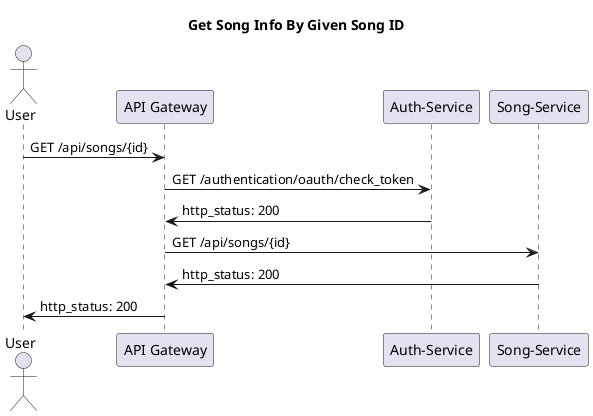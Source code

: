 @startuml
    title : Get Song Info By Given Song ID
    actor "User" as user
    participant "API Gateway" as api_gw
    participant "Auth-Service" as auth
    participant "Song-Service" as song_service

    user -> api_gw: GET /api/songs/{id}
    api_gw -> auth: GET /authentication/oauth/check_token
    api_gw <- auth: http_status: 200
    api_gw -> song_service: GET /api/songs/{id}
    api_gw <- song_service: http_status: 200
    user <- api_gw: http_status: 200
    
@enduml